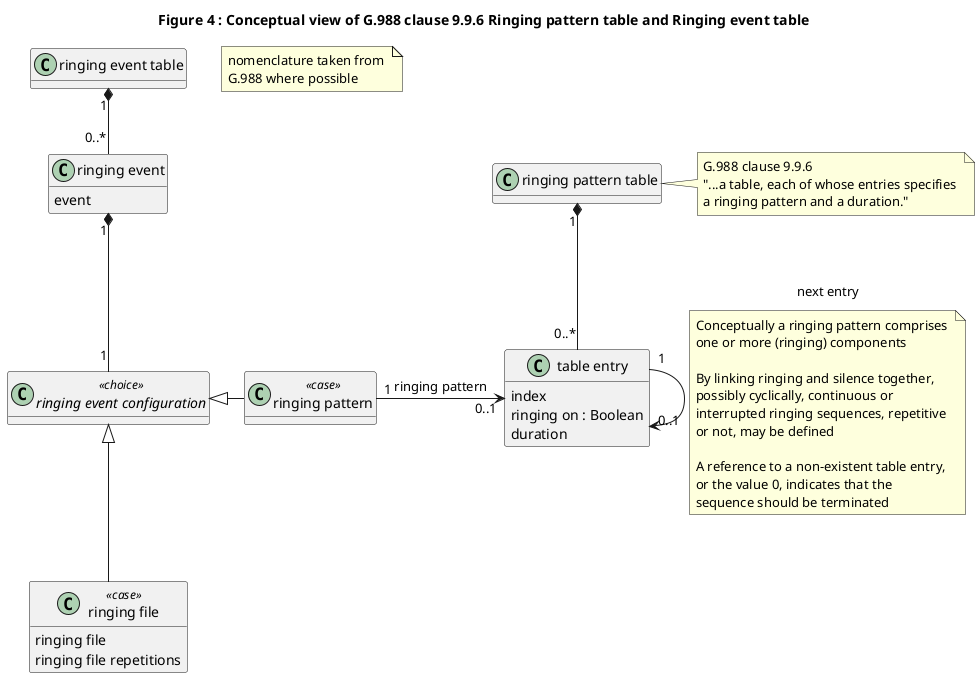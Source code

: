 @startuml
  hide methods

  note "nomenclature taken from \nG.988 where possible" as N1

  class "ringing event table" as ringing_event_tbl {

  }

  class "ringing event" as ringing_event {
    event
  }
  class "//ringing event configuration//" as ringing_event_config <<choice>>
  class "ringing pattern" as ringing_event_pattern <<case>>
  class "ringing file" as ringing_file <<case>> {
    ringing file
    ringing file repetitions
  }
  ringing_event_config <|- ringing_event_pattern
  ringing_event_config <|-- ringing_file


  class "ringing pattern table" as ringing_pattern_tbl
  note right : G.988 clause 9.9.6 \n"...a table, each of whose entries specifies \na ringing pattern and a duration."


  class "table entry" as ringing_pattern_component {
    index
    ringing on : Boolean
    duration
  }

  ringing_pattern_tbl "1" *-- "0..*" ringing_pattern_component
  ringing_pattern_component "1" -> "0..1" ringing_pattern_component : next entry
  note on link: Conceptually a ringing pattern comprises \none or more (ringing) components \n\nBy linking ringing and silence together, \npossibly cyclically, continuous or \ninterrupted ringing sequences, repetitive \nor not, may be defined \n\nA reference to a non-existent table entry, \nor the value 0, indicates that the \nsequence should be terminated
  ringing_event_tbl "1" *-- "0..*" ringing_event
  ringing_event "1" *-- "1" ringing_event_config
  ringing_event_pattern "1" -> "0..1" ringing_pattern_component : ringing pattern

  title Figure 4 : Conceptual view of G.988 clause 9.9.6 Ringing pattern table and Ringing event table

@enduml
